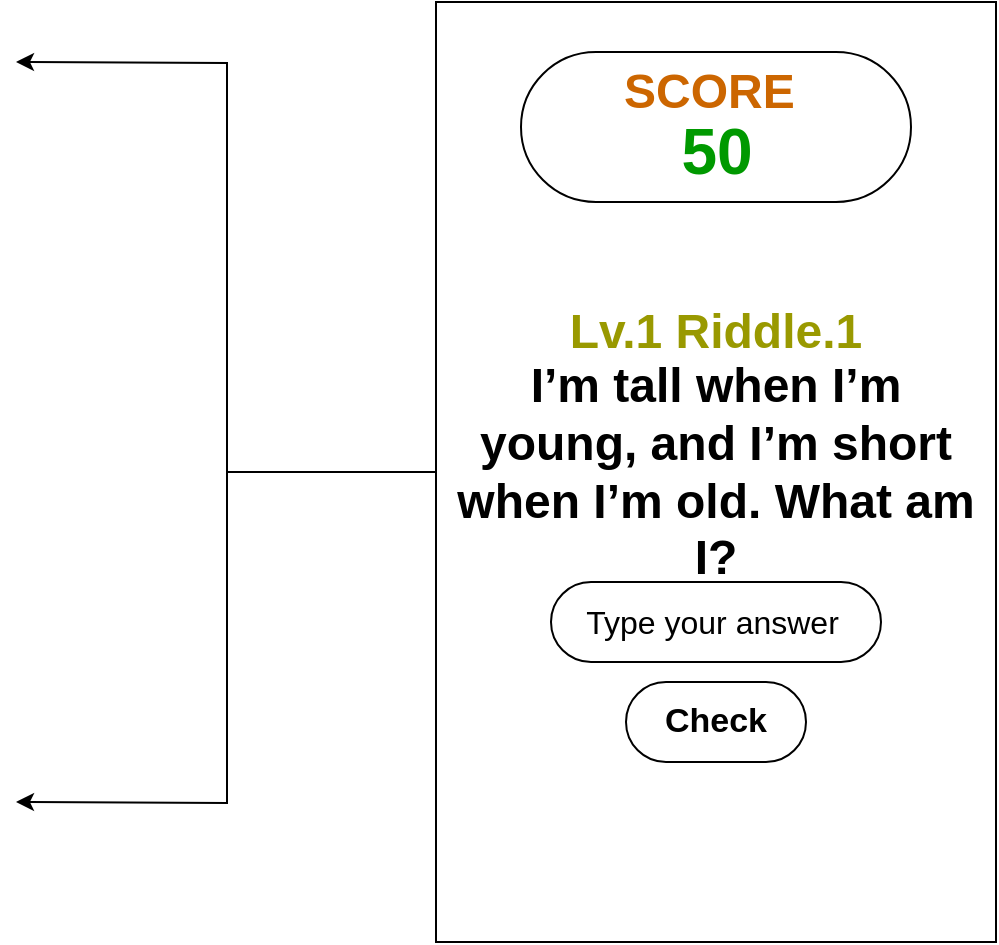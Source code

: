 <mxfile version="24.0.7" type="github">
  <diagram name="Page-1" id="9HjjZpsJppYOLam2nXCI">
    <mxGraphModel dx="1323" dy="2107" grid="1" gridSize="10" guides="1" tooltips="1" connect="1" arrows="1" fold="1" page="1" pageScale="1" pageWidth="827" pageHeight="1169" math="0" shadow="0">
      <root>
        <mxCell id="0" />
        <mxCell id="1" parent="0" />
        <mxCell id="eUKZWZFoT0ouiTqnJSOM-1" style="edgeStyle=orthogonalEdgeStyle;rounded=0;orthogonalLoop=1;jettySize=auto;html=1;" edge="1" parent="1" source="zzKsqflYv1q1fIZvcmlV-21">
          <mxGeometry relative="1" as="geometry">
            <mxPoint x="290" y="300" as="targetPoint" />
          </mxGeometry>
        </mxCell>
        <mxCell id="eUKZWZFoT0ouiTqnJSOM-2" style="edgeStyle=orthogonalEdgeStyle;rounded=0;orthogonalLoop=1;jettySize=auto;html=1;" edge="1" parent="1" source="zzKsqflYv1q1fIZvcmlV-21">
          <mxGeometry relative="1" as="geometry">
            <mxPoint x="290" y="-70" as="targetPoint" />
          </mxGeometry>
        </mxCell>
        <mxCell id="zzKsqflYv1q1fIZvcmlV-21" value="" style="rounded=0;whiteSpace=wrap;html=1;" parent="1" vertex="1">
          <mxGeometry x="500" y="-100" width="280" height="470" as="geometry" />
        </mxCell>
        <mxCell id="zzKsqflYv1q1fIZvcmlV-6" value="I’m tall when I’m young, and I’m short when I’m old. What am I?" style="text;strokeColor=none;align=center;fillColor=none;html=1;verticalAlign=middle;whiteSpace=wrap;rounded=0;shadow=0;fillStyle=solid;fontSize=24;fontStyle=1" parent="1" vertex="1">
          <mxGeometry x="505" y="108.75" width="270" height="52.5" as="geometry" />
        </mxCell>
        <mxCell id="zzKsqflYv1q1fIZvcmlV-8" value="Type your answer&amp;nbsp;" style="rounded=1;whiteSpace=wrap;html=1;arcSize=50;fontSize=16;fontStyle=0" parent="1" vertex="1">
          <mxGeometry x="557.5" y="190" width="165" height="40" as="geometry" />
        </mxCell>
        <mxCell id="zzKsqflYv1q1fIZvcmlV-11" value="Check" style="rounded=1;whiteSpace=wrap;html=1;labelPosition=center;verticalLabelPosition=middle;align=center;verticalAlign=middle;glass=0;autosize=0;fontStyle=1;fontSize=17;arcSize=50;" parent="1" vertex="1">
          <mxGeometry x="595" y="240" width="90" height="40" as="geometry" />
        </mxCell>
        <mxCell id="zzKsqflYv1q1fIZvcmlV-25" value="Lv.1 Riddle.1" style="text;strokeColor=none;align=center;fillColor=none;html=1;verticalAlign=middle;whiteSpace=wrap;rounded=0;fontSize=24;fontStyle=1;fontColor=#999900;" parent="1" vertex="1">
          <mxGeometry x="545" y="50" width="190" height="30" as="geometry" />
        </mxCell>
        <mxCell id="zzKsqflYv1q1fIZvcmlV-27" value="" style="shape=image;html=1;verticalAlign=top;verticalLabelPosition=bottom;labelBackgroundColor=#ffffff;imageAspect=0;aspect=fixed;image=https://cdn4.iconfinder.com/data/icons/success-filloutline/64/idea-read-knowledge-light_bulb-thinking-128.png" parent="1" vertex="1">
          <mxGeometry x="621.5" y="300" width="37" height="37" as="geometry" />
        </mxCell>
        <mxCell id="yB9FJj3pMb_im3MLU0vD-1" value="" style="rounded=1;whiteSpace=wrap;html=1;arcSize=50;" parent="1" vertex="1">
          <mxGeometry x="542.5" y="-75" width="195" height="75" as="geometry" />
        </mxCell>
        <mxCell id="yB9FJj3pMb_im3MLU0vD-3" value="SCORE&amp;nbsp;" style="text;strokeColor=none;align=center;fillColor=none;html=1;verticalAlign=middle;whiteSpace=wrap;rounded=0;fontSize=24;fontStyle=1;fontColor=#CC6600;" parent="1" vertex="1">
          <mxGeometry x="610" y="-75" width="60" height="40" as="geometry" />
        </mxCell>
        <mxCell id="yB9FJj3pMb_im3MLU0vD-5" value="50" style="text;strokeColor=none;align=center;fillColor=none;html=1;verticalAlign=middle;rounded=0;fontSize=32;fontStyle=1;fontColor=#009900;fontFamily=Helvetica;labelBackgroundColor=default;" parent="1" vertex="1">
          <mxGeometry x="610" y="-40" width="60" height="30" as="geometry" />
        </mxCell>
        <mxCell id="yB9FJj3pMb_im3MLU0vD-7" value="" style="shape=image;html=1;verticalAlign=top;verticalLabelPosition=bottom;labelBackgroundColor=#ffffff;imageAspect=0;aspect=fixed;image=https://cdn0.iconfinder.com/data/icons/phosphor-fill-vol-4/256/speaker-simple-high-fill-128.png" parent="1" vertex="1">
          <mxGeometry x="505" y="-95" width="20" height="20" as="geometry" />
        </mxCell>
      </root>
    </mxGraphModel>
  </diagram>
</mxfile>
